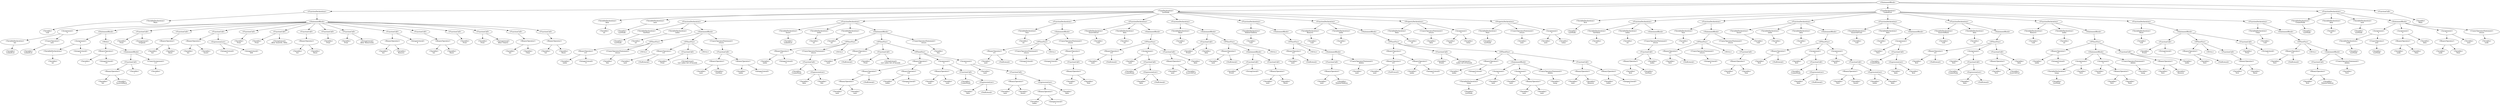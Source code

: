 digraph G {
0 [label="<StatementBlock>"];0->3;0->77;0->296;0->452;0->477;
3 [label="<FunctionDeclaration>\n"];3->2;3->4;
2 [label="<VariableDeclaration>\nMain"];2->1;
1 [label="<Variable>\nvoid"];
4 [label="<StatementBlock>"];4->7;4->10;4->28;4->33;4->37;4->42;4->44;4->49;4->51;4->53;4->58;4->63;4->65;4->67;4->72;4->76;
7 [label="<Assignment>\n="];7->6;7->8;
6 [label="<VariableDeclaration>\nlist"];6->5;
5 [label="<Variable>\nLinkedList"];
8 [label="<UnaryOperator>\nnew"];8->9;
9 [label="<Variable>\nLinkedList"];
10 [label="<StatementBlock>"];10->13;10->15;
13 [label="<Assignment>\n="];13->12;13->14;
12 [label="<VariableDeclaration>\ni"];12->11;
11 [label="<Variable>\nint"];
14 [label="<IntegerLiteral>\n0"];
15 [label="<While>"];15->17;15->21;
17 [label="<BinaryOperator>\n<"];17->16;17->18;
16 [label="<Variable>\ni"];
18 [label="<IntegerLiteral>\n10"];
21 [label="<StatementBlock>"];21->25;21->19;
25 [label="<FunctionCall>\n"];25->23;25->26;
23 [label="<BinaryOperator>\n."];23->22;23->24;
22 [label="<Variable>\nlist"];
24 [label="<Variable>\nInsertAtBack"];
26 [label="<Variable>\ni"];
19 [label="<UnaryAssignment>\n++"];19->20;
20 [label="<Variable>\ni"];
28 [label="<FunctionCall>\n"];28->27;28->29;
27 [label="<Variable>\nPrint"];
29 [label="<StringLiteral>\nOriginal:"];
33 [label="<FunctionCall>\n"];33->31;
31 [label="<BinaryOperator>\n."];31->30;31->32;
30 [label="<Variable>\nlist"];
32 [label="<Variable>\nShow"];
37 [label="<FunctionCall>\n"];37->35;37->39;
35 [label="<BinaryOperator>\n."];35->34;35->36;
34 [label="<Variable>\nlist"];
36 [label="<Variable>\nInsert"];
39 [label="<ExpressionList>"];39->38;39->40;
38 [label="<IntegerLiteral>\n4"];
40 [label="<IntegerLiteral>\n444"];
42 [label="<FunctionCall>\n"];42->41;
41 [label="<Variable>\nPrint"];
44 [label="<FunctionCall>\n"];44->43;44->45;
43 [label="<Variable>\nPrint"];
45 [label="<StringLiteral>\nAfter Insert(4, 444):"];
49 [label="<FunctionCall>\n"];49->47;
47 [label="<BinaryOperator>\n."];47->46;47->48;
46 [label="<Variable>\nlist"];
48 [label="<Variable>\nShow"];
51 [label="<FunctionCall>\n"];51->50;
50 [label="<Variable>\nPrint"];
53 [label="<FunctionCall>\n"];53->52;53->54;
52 [label="<Variable>\nPrint"];
54 [label="<StringLiteral>\nAfter Remove(4):"];
58 [label="<FunctionCall>\n"];58->56;58->59;
56 [label="<BinaryOperator>\n."];56->55;56->57;
55 [label="<Variable>\nlist"];
57 [label="<Variable>\nRemove"];
59 [label="<IntegerLiteral>\n4"];
63 [label="<FunctionCall>\n"];63->61;
61 [label="<BinaryOperator>\n."];61->60;61->62;
60 [label="<Variable>\nlist"];
62 [label="<Variable>\nShow"];
65 [label="<FunctionCall>\n"];65->64;
64 [label="<Variable>\nPrint"];
67 [label="<FunctionCall>\n"];67->66;67->68;
66 [label="<Variable>\nPrint"];
68 [label="<StringLiteral>\nAfter Clear():"];
72 [label="<FunctionCall>\n"];72->70;
70 [label="<BinaryOperator>\n."];70->69;70->71;
69 [label="<Variable>\nlist"];
71 [label="<Variable>\nClear"];
76 [label="<FunctionCall>\n"];76->74;
74 [label="<BinaryOperator>\n."];74->73;74->75;
73 [label="<Variable>\nlist"];
75 [label="<Variable>\nShow"];
77 [label="<TypeDeclaration>\nListNode"];77->79;77->81;77->100;77->127;77->185;77->202;77->224;77->243;77->258;77->84;77->92;
79 [label="<VariableDeclaration>\ndata"];79->78;
78 [label="<Variable>\nint"];
81 [label="<VariableDeclaration>\nnext"];81->80;
80 [label="<Variable>\nListNode"];
100 [label="<FunctionDeclaration>\n"];100->99;100->102;100->103;
99 [label="<VariableDeclaration>\nGetNext"];99->98;
98 [label="<Variable>\nListNode"];
102 [label="<VariableDeclaration>\nindex"];102->101;
101 [label="<Variable>\nint"];
103 [label="<StatementBlock>"];103->104;103->110;103->117;
104 [label="<IfThenElse>"];104->106;104->108;104->-1;-1 [label="<NULL>"];
106 [label="<BinaryOperator>\n=="];106->105;106->107;
105 [label="<Variable>\nindex"];
107 [label="<IntegerLiteral>\n0"];
108 [label="<UnaryOperatorStatement>\nreturn"];108->109;
109 [label="<Variable>\nthis"];
110 [label="<IfThenElse>"];110->112;110->115;110->-2;-2 [label="<NULL>"];
112 [label="<BinaryOperator>\n=="];112->111;112->113;
111 [label="<Variable>\nnext"];
113 [label="<NullLiteral>"];
115 [label="<FunctionCall>\n"];115->114;115->116;
114 [label="<Variable>\nPrint"];
116 [label="<StringLiteral>\nList index out of bounds"];
117 [label="<UnaryOperatorStatement>\nreturn"];117->121;
121 [label="<FunctionCall>\n"];121->119;121->123;
119 [label="<BinaryOperator>\n."];119->118;119->120;
118 [label="<Variable>\nnext"];
120 [label="<Variable>\nGetNext"];
123 [label="<BinaryOperator>\n-"];123->122;123->124;
122 [label="<Variable>\nindex"];
124 [label="<IntegerLiteral>\n1"];
127 [label="<FunctionDeclaration>\n"];127->126;127->129;127->132;127->133;
126 [label="<VariableDeclaration>\nInsert"];126->125;
125 [label="<Variable>\nLinkedList"];
129 [label="<VariableDeclaration>\nindex"];129->128;
128 [label="<Variable>\nint"];
132 [label="<VariableDeclaration>\ndata"];132->131;
131 [label="<Variable>\nint"];
133 [label="<StatementBlock>"];133->134;133->144;133->181;
134 [label="<IfThenElse>"];134->136;134->138;134->-3;-3 [label="<NULL>"];
136 [label="<BinaryOperator>\n=="];136->135;136->137;
135 [label="<Variable>\nindex"];
137 [label="<IntegerLiteral>\n0"];
138 [label="<UnaryOperatorStatement>\nreturn"];138->140;
140 [label="<FunctionCall>\n"];140->139;140->142;
139 [label="<Variable>\nCreateNode"];
142 [label="<ExpressionList>"];142->141;142->143;
141 [label="<Variable>\ndata"];
143 [label="<Variable>\nthis"];
144 [label="<IfThenElse>"];144->146;144->149;144->151;
146 [label="<BinaryOperator>\n=="];146->145;146->147;
145 [label="<Variable>\nnext"];
147 [label="<NullLiteral>"];
149 [label="<FunctionCall>\n"];149->148;149->150;
148 [label="<Variable>\nPrint"];
150 [label="<StringLiteral>\nList index out of bounds"];
151 [label="<IfThenElse>"];151->157;151->164;151->171;
157 [label="<BinaryOperator>\nand"];157->155;157->159;
155 [label="<BinaryOperator>\n=="];155->153;155->156;
153 [label="<BinaryOperator>\n."];153->152;153->154;
152 [label="<Variable>\nnext"];
154 [label="<Variable>\nnext"];
156 [label="<NullLiteral>"];
159 [label="<BinaryOperator>\n=="];159->158;159->160;
158 [label="<Variable>\nindex"];
160 [label="<IntegerLiteral>\n2"];
164 [label="<Assignment>\n="];164->162;164->166;
162 [label="<BinaryOperator>\n."];162->161;162->163;
161 [label="<Variable>\nnext"];
163 [label="<Variable>\nnext"];
166 [label="<FunctionCall>\n"];166->165;166->168;
165 [label="<Variable>\nCreateNode"];
168 [label="<ExpressionList>"];168->167;168->169;
167 [label="<Variable>\ndata"];
169 [label="<NullLiteral>"];
171 [label="<Assignment>\n="];171->170;171->175;
170 [label="<Variable>\nnext"];
175 [label="<FunctionCall>\n"];175->173;175->179;
173 [label="<BinaryOperator>\n."];173->172;173->174;
172 [label="<Variable>\nnext"];
174 [label="<Variable>\nInsert"];
179 [label="<ExpressionList>"];179->177;179->180;
177 [label="<BinaryOperator>\n-"];177->176;177->178;
176 [label="<Variable>\nindex"];
178 [label="<IntegerLiteral>\n1"];
180 [label="<Variable>\ndata"];
181 [label="<UnaryOperatorStatement>\nreturn"];181->182;
182 [label="<Variable>\nthis"];
185 [label="<FunctionDeclaration>\n"];185->184;185->186;
184 [label="<VariableDeclaration>\nSize"];184->183;
183 [label="<Variable>\nint"];
186 [label="<StatementBlock>"];186->187;186->193;
187 [label="<IfThenElse>"];187->189;187->191;187->-4;-4 [label="<NULL>"];
189 [label="<BinaryOperator>\n=="];189->188;189->190;
188 [label="<Variable>\nnext"];
190 [label="<NullLiteral>"];
191 [label="<UnaryOperatorStatement>\nreturn"];191->192;
192 [label="<IntegerLiteral>\n1"];
193 [label="<UnaryOperatorStatement>\nreturn"];193->195;
195 [label="<BinaryOperator>\n+"];195->194;195->199;
194 [label="<IntegerLiteral>\n1"];
199 [label="<FunctionCall>\n"];199->197;
197 [label="<BinaryOperator>\n."];197->196;197->198;
196 [label="<Variable>\nnext"];
198 [label="<Variable>\nSize"];
202 [label="<FunctionDeclaration>\n"];202->201;202->204;202->205;
201 [label="<VariableDeclaration>\nInsertAtEnd"];201->200;
200 [label="<Variable>\nvoid"];
204 [label="<VariableDeclaration>\ndata"];204->203;
203 [label="<Variable>\nint"];
205 [label="<StatementBlock>"];205->206;
206 [label="<IfThenElse>"];206->208;206->211;206->220;
208 [label="<BinaryOperator>\n=="];208->207;208->209;
207 [label="<Variable>\nnext"];
209 [label="<NullLiteral>"];
211 [label="<Assignment>\n="];211->210;211->213;
210 [label="<Variable>\nnext"];
213 [label="<FunctionCall>\n"];213->212;213->215;
212 [label="<Variable>\nCreateNode"];
215 [label="<ExpressionList>"];215->214;215->216;
214 [label="<Variable>\ndata"];
216 [label="<NullLiteral>"];
220 [label="<FunctionCall>\n"];220->218;220->221;
218 [label="<BinaryOperator>\n."];218->217;218->219;
217 [label="<Variable>\nnext"];
219 [label="<Variable>\nInsertAtEnd"];
221 [label="<Variable>\ndata"];
224 [label="<FunctionDeclaration>\n"];224->223;224->225;
223 [label="<VariableDeclaration>\nShow"];223->222;
222 [label="<Variable>\nvoid"];
225 [label="<StatementBlock>"];225->227;225->229;
227 [label="<FunctionCall>\n"];227->226;227->228;
226 [label="<Variable>\nPrintL"];
228 [label="<Variable>\ndata"];
229 [label="<IfThenElse>"];229->231;229->233;229->-5;-5 [label="<NULL>"];
231 [label="<BinaryOperator>\n!="];231->230;231->232;
230 [label="<Variable>\nnext"];
232 [label="<NullLiteral>"];
233 [label="<StatementBlock>"];233->235;233->240;
235 [label="<FunctionCall>\n"];235->234;235->236;
234 [label="<Variable>\nPrintL"];
236 [label="<StringLiteral>\n, "];
240 [label="<FunctionCall>\n"];240->238;
238 [label="<BinaryOperator>\n."];238->237;238->239;
237 [label="<Variable>\nnext"];
239 [label="<Variable>\nShow"];
243 [label="<FunctionDeclaration>\n"];243->242;243->244;
242 [label="<VariableDeclaration>\nDeleteChildren"];242->241;
241 [label="<Variable>\nvoid"];
244 [label="<StatementBlock>"];244->245;
245 [label="<IfThenElse>"];245->247;245->-6;-6 [label="<NULL>"];245->249;
247 [label="<BinaryOperator>\n=="];247->246;247->248;
246 [label="<Variable>\nnext"];
248 [label="<NullLiteral>"];
249 [label="<StatementBlock>"];249->253;249->254;
253 [label="<FunctionCall>\n"];253->251;
251 [label="<BinaryOperator>\n."];251->250;251->252;
250 [label="<Variable>\nnext"];
252 [label="<Variable>\nDeleteChildren"];
254 [label="<UnaryOperatorStatement>\ndelete"];254->255;
255 [label="<Variable>\nnext"];
258 [label="<FunctionDeclaration>\n"];258->257;258->260;258->261;
257 [label="<VariableDeclaration>\nRemove"];257->256;
256 [label="<Variable>\nvoid"];
260 [label="<VariableDeclaration>\nindex"];260->259;
259 [label="<Variable>\nint"];
261 [label="<StatementBlock>"];261->262;
262 [label="<IfThenElse>"];262->266;262->271;262->273;
266 [label="<BinaryOperator>\nor"];266->264;266->268;
264 [label="<BinaryOperator>\n=="];264->263;264->265;
263 [label="<Variable>\nnext"];
265 [label="<NullLiteral>"];
268 [label="<BinaryOperator>\n<="];268->267;268->269;
267 [label="<Variable>\nindex"];
269 [label="<IntegerLiteral>\n0"];
271 [label="<FunctionCall>\n"];271->270;271->272;
270 [label="<Variable>\nPrintL"];
272 [label="<StringLiteral>\nindex out of bounds"];
273 [label="<IfThenElse>"];273->275;273->277;273->292;
275 [label="<BinaryOperator>\n=="];275->274;275->276;
274 [label="<Variable>\nindex"];
276 [label="<IntegerLiteral>\n1"];
277 [label="<StatementBlock>"];277->280;277->283;277->287;
280 [label="<Assignment>\n="];280->279;280->281;
279 [label="<VariableDeclaration>\ntemp"];279->278;
278 [label="<Variable>\nListNode"];
281 [label="<Variable>\nnext"];
283 [label="<Assignment>\n="];283->282;283->285;
282 [label="<Variable>\nnext"];
285 [label="<BinaryOperator>\n."];285->284;285->286;
284 [label="<Variable>\nnext"];
286 [label="<Variable>\nnext"];
287 [label="<UnaryOperatorStatement>\ndelete"];287->288;
288 [label="<Variable>\ntemp"];
292 [label="<FunctionCall>\n"];292->290;292->294;
290 [label="<BinaryOperator>\n."];290->289;290->291;
289 [label="<Variable>\nnext"];
291 [label="<Variable>\nRemove"];
294 [label="<BinaryOperator>\n-"];294->293;294->295;
293 [label="<Variable>\nindex"];
295 [label="<IntegerLiteral>\n1"];
84 [label="<PropertyDeclaration>"];84->83;84->85;84->88;
83 [label="<VariableDeclaration>\nData"];83->82;
82 [label="<Variable>\nint"];
85 [label="<UnaryOperatorStatement>\nreturn"];85->86;
86 [label="<Variable>\ndata"];
88 [label="<Assignment>\n="];88->87;88->89;
87 [label="<Variable>\ndata"];
89 [label="<Variable>\nvalue"];
92 [label="<PropertyDeclaration>"];92->91;92->93;92->96;
91 [label="<VariableDeclaration>\nNext"];91->90;
90 [label="<Variable>\nListNode"];
93 [label="<UnaryOperatorStatement>\nreturn"];93->94;
94 [label="<Variable>\nnext"];
96 [label="<Assignment>\n="];96->95;96->97;
95 [label="<Variable>\nnext"];
97 [label="<Variable>\nvalue"];
296 [label="<TypeDeclaration>\nLinkedList"];296->298;296->301;296->313;296->328;296->357;296->370;296->392;296->419;296->437;
298 [label="<VariableDeclaration>\nfirst"];298->297;
297 [label="<Variable>\nListNode"];
301 [label="<FunctionDeclaration>\n"];301->300;301->303;301->310;
300 [label="<VariableDeclaration>\nGetValue"];300->299;
299 [label="<Variable>\nint"];
303 [label="<VariableDeclaration>\nindex"];303->302;
302 [label="<Variable>\nint"];
310 [label="<StatementBlock>"];310->304;
304 [label="<UnaryOperatorStatement>\nreturn"];304->308;
308 [label="<FunctionCall>\n"];308->306;308->309;
306 [label="<BinaryOperator>\n."];306->305;306->307;
305 [label="<Variable>\nfirst"];
307 [label="<Variable>\nGetNext"];
309 [label="<Variable>\nindex"];
313 [label="<FunctionDeclaration>\n"];313->312;313->314;
312 [label="<VariableDeclaration>\nSize"];312->311;
311 [label="<Variable>\nint"];
314 [label="<StatementBlock>"];314->315;314->321;
315 [label="<IfThenElse>"];315->317;315->319;315->-7;-7 [label="<NULL>"];
317 [label="<BinaryOperator>\n=="];317->316;317->318;
316 [label="<Variable>\nfirst"];
318 [label="<NullLiteral>"];
319 [label="<UnaryOperatorStatement>\nreturn"];319->320;
320 [label="<IntegerLiteral>\n0"];
321 [label="<UnaryOperatorStatement>\nreturn"];321->325;
325 [label="<FunctionCall>\n"];325->323;
323 [label="<BinaryOperator>\n."];323->322;323->324;
322 [label="<Variable>\nfirst"];
324 [label="<Variable>\nSize"];
328 [label="<FunctionDeclaration>\n"];328->327;328->330;328->333;328->334;
327 [label="<VariableDeclaration>\nInsert"];327->326;
326 [label="<Variable>\nvoid"];
330 [label="<VariableDeclaration>\nindex"];330->329;
329 [label="<Variable>\nint"];
333 [label="<VariableDeclaration>\ndata"];333->332;
332 [label="<Variable>\nint"];
334 [label="<StatementBlock>"];334->335;
335 [label="<IfThenElse>"];335->337;335->340;335->347;
337 [label="<BinaryOperator>\n=="];337->336;337->338;
336 [label="<Variable>\nfirst"];
338 [label="<NullLiteral>"];
340 [label="<Assignment>\n="];340->339;340->342;
339 [label="<Variable>\nfirst"];
342 [label="<FunctionCall>\n"];342->341;342->344;
341 [label="<Variable>\nCreateNode"];
344 [label="<ExpressionList>"];344->343;344->345;
343 [label="<Variable>\ndata"];
345 [label="<NullLiteral>"];
347 [label="<Assignment>\n="];347->346;347->351;
346 [label="<Variable>\nfirst"];
351 [label="<FunctionCall>\n"];351->349;351->353;
349 [label="<BinaryOperator>\n."];349->348;349->350;
348 [label="<Variable>\nfirst"];
350 [label="<Variable>\nInsert"];
353 [label="<ExpressionList>"];353->352;353->354;
352 [label="<Variable>\nindex"];
354 [label="<Variable>\ndata"];
357 [label="<FunctionDeclaration>\n"];357->356;357->359;357->367;
356 [label="<VariableDeclaration>\nInsertAtFront"];356->355;
355 [label="<Variable>\nvoid"];
359 [label="<VariableDeclaration>\ndata"];359->358;
358 [label="<Variable>\nint"];
367 [label="<StatementBlock>"];367->361;
361 [label="<Assignment>\n="];361->360;361->363;
360 [label="<Variable>\nfirst"];
363 [label="<FunctionCall>\n"];363->362;363->365;
362 [label="<Variable>\nCreateNode"];
365 [label="<ExpressionList>"];365->364;365->366;
364 [label="<Variable>\ndata"];
366 [label="<Variable>\nfirst"];
370 [label="<FunctionDeclaration>\n"];370->369;370->372;370->373;
369 [label="<VariableDeclaration>\nInsertAtBack"];369->368;
368 [label="<Variable>\nvoid"];
372 [label="<VariableDeclaration>\ndata"];372->371;
371 [label="<Variable>\nint"];
373 [label="<StatementBlock>"];373->374;
374 [label="<IfThenElse>"];374->376;374->379;374->388;
376 [label="<BinaryOperator>\n=="];376->375;376->377;
375 [label="<Variable>\nfirst"];
377 [label="<NullLiteral>"];
379 [label="<Assignment>\n="];379->378;379->381;
378 [label="<Variable>\nfirst"];
381 [label="<FunctionCall>\n"];381->380;381->383;
380 [label="<Variable>\nCreateNode"];
383 [label="<ExpressionList>"];383->382;383->384;
382 [label="<Variable>\ndata"];
384 [label="<NullLiteral>"];
388 [label="<FunctionCall>\n"];388->386;388->389;
386 [label="<BinaryOperator>\n."];386->385;386->387;
385 [label="<Variable>\nfirst"];
387 [label="<Variable>\nInsertAtEnd"];
389 [label="<Variable>\ndata"];
392 [label="<FunctionDeclaration>\n"];392->391;392->394;392->395;
391 [label="<VariableDeclaration>\nRemove"];391->390;
390 [label="<Variable>\nvoid"];
394 [label="<VariableDeclaration>\nindex"];394->393;
393 [label="<Variable>\nint"];
395 [label="<StatementBlock>"];395->396;
396 [label="<IfThenElse>"];396->398;396->400;396->415;
398 [label="<BinaryOperator>\n=="];398->397;398->399;
397 [label="<Variable>\nindex"];
399 [label="<IntegerLiteral>\n0"];
400 [label="<StatementBlock>"];400->403;400->406;400->410;
403 [label="<Assignment>\n="];403->402;403->404;
402 [label="<VariableDeclaration>\ntemp"];402->401;
401 [label="<Variable>\nListNode"];
404 [label="<Variable>\nfirst"];
406 [label="<Assignment>\n="];406->405;406->408;
405 [label="<Variable>\nfirst"];
408 [label="<BinaryOperator>\n."];408->407;408->409;
407 [label="<Variable>\nfirst"];
409 [label="<Variable>\nNext"];
410 [label="<UnaryOperatorStatement>\ndelete"];410->411;
411 [label="<Variable>\ntemp"];
415 [label="<FunctionCall>\n"];415->413;415->416;
413 [label="<BinaryOperator>\n."];413->412;413->414;
412 [label="<Variable>\nfirst"];
414 [label="<Variable>\nRemove"];
416 [label="<Variable>\nindex"];
419 [label="<FunctionDeclaration>\n"];419->418;419->420;
418 [label="<VariableDeclaration>\nShow"];418->417;
417 [label="<Variable>\nvoid"];
420 [label="<StatementBlock>"];420->422;420->424;420->433;
422 [label="<FunctionCall>\n"];422->421;422->423;
421 [label="<Variable>\nPrintL"];
423 [label="<StringLiteral>\n["];
424 [label="<IfThenElse>"];424->426;424->-8;-8 [label="<NULL>"];424->431;
426 [label="<BinaryOperator>\n=="];426->425;426->427;
425 [label="<Variable>\nfirst"];
427 [label="<NullLiteral>"];
431 [label="<FunctionCall>\n"];431->429;
429 [label="<BinaryOperator>\n."];429->428;429->430;
428 [label="<Variable>\nfirst"];
430 [label="<Variable>\nShow"];
433 [label="<FunctionCall>\n"];433->432;433->434;
432 [label="<Variable>\nPrint"];
434 [label="<StringLiteral>\n]"];
437 [label="<FunctionDeclaration>\n"];437->436;437->438;
436 [label="<VariableDeclaration>\nClear"];436->435;
435 [label="<Variable>\nvoid"];
438 [label="<StatementBlock>"];438->439;
439 [label="<IfThenElse>"];439->441;439->-9;-9 [label="<NULL>"];439->443;
441 [label="<BinaryOperator>\n=="];441->440;441->442;
440 [label="<Variable>\nfirst"];
442 [label="<NullLiteral>"];
443 [label="<StatementBlock>"];443->447;443->448;
447 [label="<FunctionCall>\n"];447->445;
445 [label="<BinaryOperator>\n."];445->444;445->446;
444 [label="<Variable>\nfirst"];
446 [label="<Variable>\nDeleteChildren"];
448 [label="<UnaryOperatorStatement>\ndelete"];448->449;
449 [label="<Variable>\nfirst"];
452 [label="<FunctionDeclaration>\n"];452->451;452->454;452->457;452->458;
451 [label="<VariableDeclaration>\nCreateNode"];451->450;
450 [label="<Variable>\nListNode"];
454 [label="<VariableDeclaration>\ndata"];454->453;
453 [label="<Variable>\nint"];
457 [label="<VariableDeclaration>\nnext"];457->456;
456 [label="<Variable>\nListNode"];
458 [label="<StatementBlock>"];458->461;458->467;458->472;458->474;
461 [label="<Assignment>\n="];461->460;461->462;
460 [label="<VariableDeclaration>\nnode"];460->459;
459 [label="<Variable>\nListNode"];
462 [label="<UnaryOperator>\nnew"];462->463;
463 [label="<Variable>\nListNode"];
467 [label="<Assignment>\n="];467->465;467->468;
465 [label="<BinaryOperator>\n."];465->464;465->466;
464 [label="<Variable>\nnode"];
466 [label="<Variable>\nData"];
468 [label="<Variable>\ndata"];
472 [label="<Assignment>\n="];472->470;472->473;
470 [label="<BinaryOperator>\n."];470->469;470->471;
469 [label="<Variable>\nnode"];
471 [label="<Variable>\nNext"];
473 [label="<Variable>\nnext"];
474 [label="<UnaryOperatorStatement>\nreturn"];474->475;
475 [label="<Variable>\nnode"];
477 [label="<FunctionCall>\n"];477->476;
476 [label="<Variable>\nMain"];
}